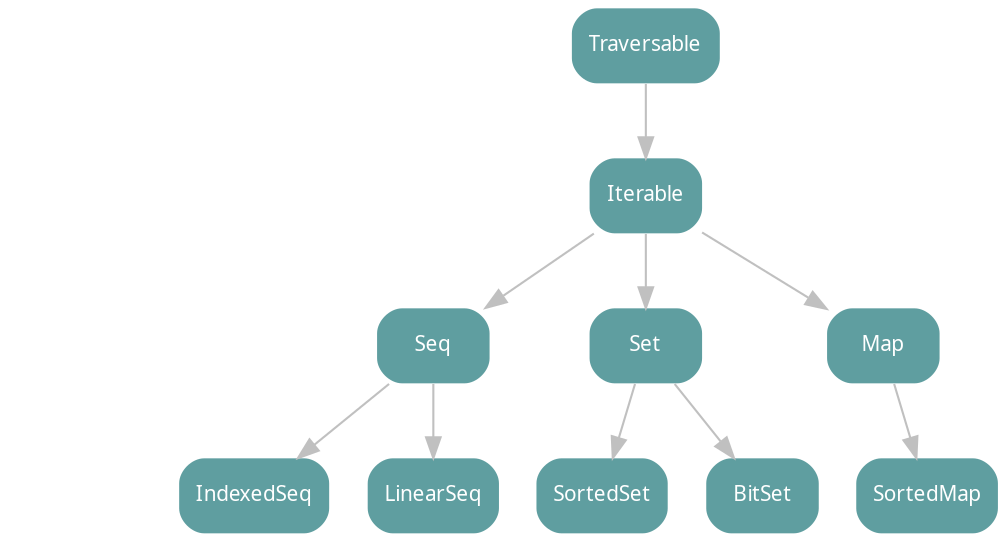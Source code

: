 // dot graphs for the Scala 2.8 Collections API
// package scala.collection
// (C) 2010 by Mathias

digraph "scala.collection" {
  bgcolor=transparent
  
  // layout help
  node [shape=plaintext, style=invis]
  edge [style=invis]
  Level0 -> Level1 -> Level2 -> Level3
  
  // node definitions
  node [shape=box, style="rounded, filled", fontname=tahoma, fontsize=10, fontcolor=white, color=none, fillcolor=cadetblue]
  Traversable [URL="http://www.scala-lang.org/api/current/scala/collection/Traversable.html"]
    Iterable [URL="http://www.scala-lang.org/api/current/scala/collection/Iterable.html"]
      Seq [URL="http://www.scala-lang.org/api/current/scala/collection/Seq.html"]
        IndexedSeq [URL="http://www.scala-lang.org/api/current/scala/collection/IndexedSeq.html"]
        LinearSeq [URL="http://www.scala-lang.org/api/current/scala/collection/LinearSeq.html"]
      Set [URL="http://www.scala-lang.org/api/current/scala/collection/Set.html"]
        SortedSet [URL="http://www.scala-lang.org/api/current/scala/collection/SortedSet.html"]
        BitSet [URL="http://www.scala-lang.org/api/current/scala/collection/BitSet.html"]
      Map [URL="http://www.scala-lang.org/api/current/scala/collection/Map.html"]
        SortedMap [URL="http://www.scala-lang.org/api/current/scala/collection/SortedMap.html"]

  // edge definitions
  edge [style=solid, color=gray]
  Traversable -> Iterable -> Seq -> IndexedSeq
  Seq -> LinearSeq
  Iterable -> Set -> SortedSet
  Set -> BitSet
  Iterable -> Map -> SortedMap
}